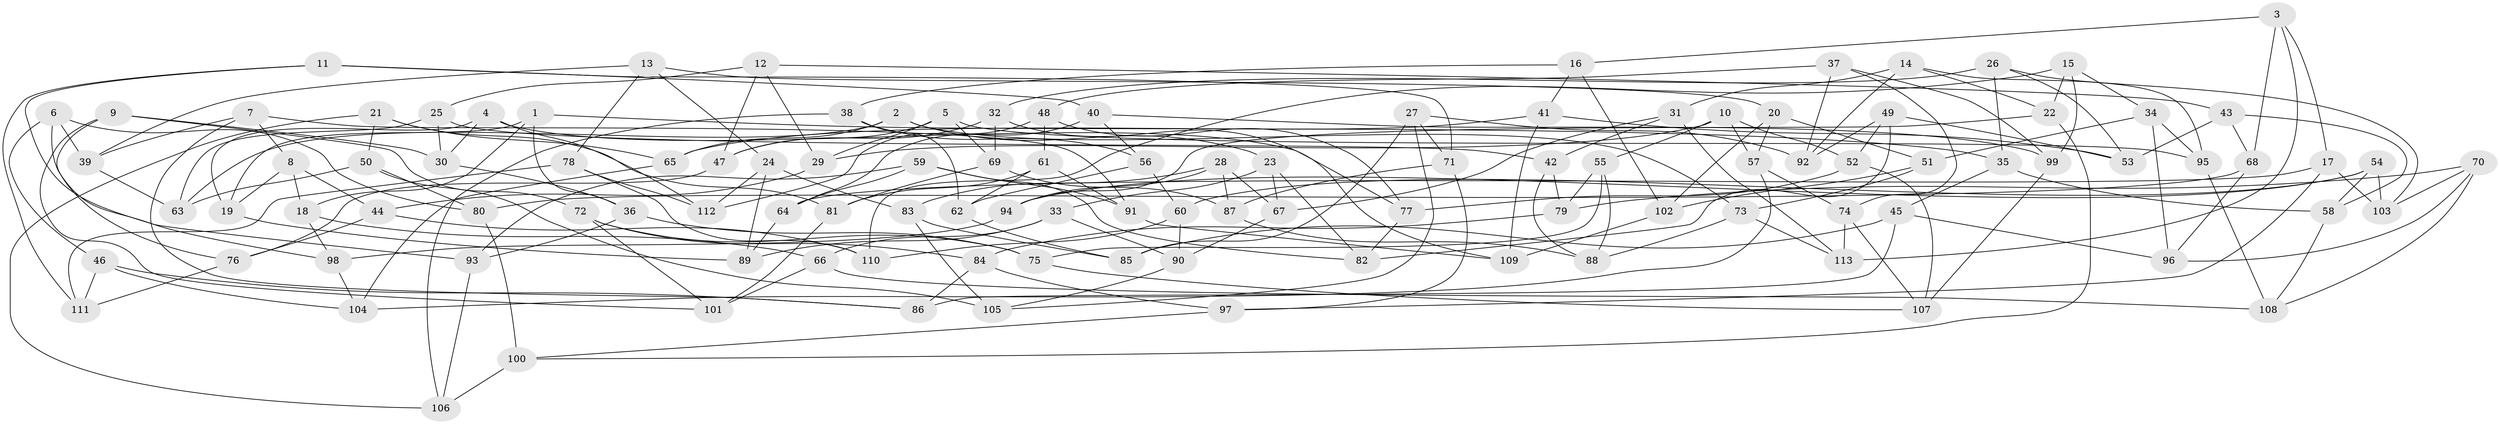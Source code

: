 // Generated by graph-tools (version 1.1) at 2025/26/03/09/25 03:26:57]
// undirected, 113 vertices, 226 edges
graph export_dot {
graph [start="1"]
  node [color=gray90,style=filled];
  1;
  2;
  3;
  4;
  5;
  6;
  7;
  8;
  9;
  10;
  11;
  12;
  13;
  14;
  15;
  16;
  17;
  18;
  19;
  20;
  21;
  22;
  23;
  24;
  25;
  26;
  27;
  28;
  29;
  30;
  31;
  32;
  33;
  34;
  35;
  36;
  37;
  38;
  39;
  40;
  41;
  42;
  43;
  44;
  45;
  46;
  47;
  48;
  49;
  50;
  51;
  52;
  53;
  54;
  55;
  56;
  57;
  58;
  59;
  60;
  61;
  62;
  63;
  64;
  65;
  66;
  67;
  68;
  69;
  70;
  71;
  72;
  73;
  74;
  75;
  76;
  77;
  78;
  79;
  80;
  81;
  82;
  83;
  84;
  85;
  86;
  87;
  88;
  89;
  90;
  91;
  92;
  93;
  94;
  95;
  96;
  97;
  98;
  99;
  100;
  101;
  102;
  103;
  104;
  105;
  106;
  107;
  108;
  109;
  110;
  111;
  112;
  113;
  1 -- 35;
  1 -- 18;
  1 -- 36;
  1 -- 19;
  2 -- 65;
  2 -- 63;
  2 -- 23;
  2 -- 73;
  3 -- 68;
  3 -- 113;
  3 -- 17;
  3 -- 16;
  4 -- 112;
  4 -- 19;
  4 -- 30;
  4 -- 77;
  5 -- 95;
  5 -- 47;
  5 -- 69;
  5 -- 29;
  6 -- 98;
  6 -- 80;
  6 -- 46;
  6 -- 39;
  7 -- 8;
  7 -- 39;
  7 -- 91;
  7 -- 86;
  8 -- 44;
  8 -- 19;
  8 -- 18;
  9 -- 30;
  9 -- 76;
  9 -- 101;
  9 -- 72;
  10 -- 55;
  10 -- 29;
  10 -- 57;
  10 -- 52;
  11 -- 71;
  11 -- 93;
  11 -- 40;
  11 -- 111;
  12 -- 25;
  12 -- 29;
  12 -- 43;
  12 -- 47;
  13 -- 78;
  13 -- 24;
  13 -- 39;
  13 -- 20;
  14 -- 92;
  14 -- 95;
  14 -- 31;
  14 -- 22;
  15 -- 34;
  15 -- 22;
  15 -- 110;
  15 -- 99;
  16 -- 102;
  16 -- 41;
  16 -- 38;
  17 -- 97;
  17 -- 103;
  17 -- 64;
  18 -- 66;
  18 -- 98;
  19 -- 89;
  20 -- 51;
  20 -- 102;
  20 -- 57;
  21 -- 106;
  21 -- 50;
  21 -- 65;
  21 -- 81;
  22 -- 94;
  22 -- 100;
  23 -- 67;
  23 -- 33;
  23 -- 82;
  24 -- 112;
  24 -- 83;
  24 -- 89;
  25 -- 30;
  25 -- 63;
  25 -- 42;
  26 -- 53;
  26 -- 32;
  26 -- 35;
  26 -- 103;
  27 -- 71;
  27 -- 92;
  27 -- 85;
  27 -- 105;
  28 -- 83;
  28 -- 67;
  28 -- 94;
  28 -- 87;
  29 -- 44;
  30 -- 36;
  31 -- 113;
  31 -- 42;
  31 -- 67;
  32 -- 47;
  32 -- 109;
  32 -- 69;
  33 -- 90;
  33 -- 66;
  33 -- 89;
  34 -- 96;
  34 -- 95;
  34 -- 51;
  35 -- 45;
  35 -- 58;
  36 -- 93;
  36 -- 75;
  37 -- 74;
  37 -- 99;
  37 -- 92;
  37 -- 48;
  38 -- 106;
  38 -- 56;
  38 -- 62;
  39 -- 63;
  40 -- 64;
  40 -- 56;
  40 -- 99;
  41 -- 65;
  41 -- 109;
  41 -- 53;
  42 -- 79;
  42 -- 88;
  43 -- 68;
  43 -- 58;
  43 -- 53;
  44 -- 110;
  44 -- 76;
  45 -- 86;
  45 -- 85;
  45 -- 96;
  46 -- 104;
  46 -- 111;
  46 -- 86;
  47 -- 76;
  48 -- 61;
  48 -- 112;
  48 -- 77;
  49 -- 53;
  49 -- 92;
  49 -- 52;
  49 -- 82;
  50 -- 80;
  50 -- 105;
  50 -- 63;
  51 -- 102;
  51 -- 73;
  52 -- 107;
  52 -- 77;
  54 -- 58;
  54 -- 103;
  54 -- 94;
  54 -- 60;
  55 -- 88;
  55 -- 75;
  55 -- 79;
  56 -- 62;
  56 -- 60;
  57 -- 104;
  57 -- 74;
  58 -- 108;
  59 -- 82;
  59 -- 93;
  59 -- 64;
  59 -- 91;
  60 -- 90;
  60 -- 110;
  61 -- 91;
  61 -- 62;
  61 -- 81;
  62 -- 85;
  64 -- 89;
  65 -- 104;
  66 -- 108;
  66 -- 101;
  67 -- 90;
  68 -- 96;
  68 -- 80;
  69 -- 81;
  69 -- 87;
  70 -- 96;
  70 -- 79;
  70 -- 108;
  70 -- 103;
  71 -- 87;
  71 -- 97;
  72 -- 101;
  72 -- 75;
  72 -- 84;
  73 -- 113;
  73 -- 88;
  74 -- 113;
  74 -- 107;
  75 -- 107;
  76 -- 111;
  77 -- 82;
  78 -- 111;
  78 -- 110;
  78 -- 112;
  79 -- 84;
  80 -- 100;
  81 -- 101;
  83 -- 105;
  83 -- 85;
  84 -- 97;
  84 -- 86;
  87 -- 88;
  90 -- 105;
  91 -- 109;
  93 -- 106;
  94 -- 98;
  95 -- 108;
  97 -- 100;
  98 -- 104;
  99 -- 107;
  100 -- 106;
  102 -- 109;
}
